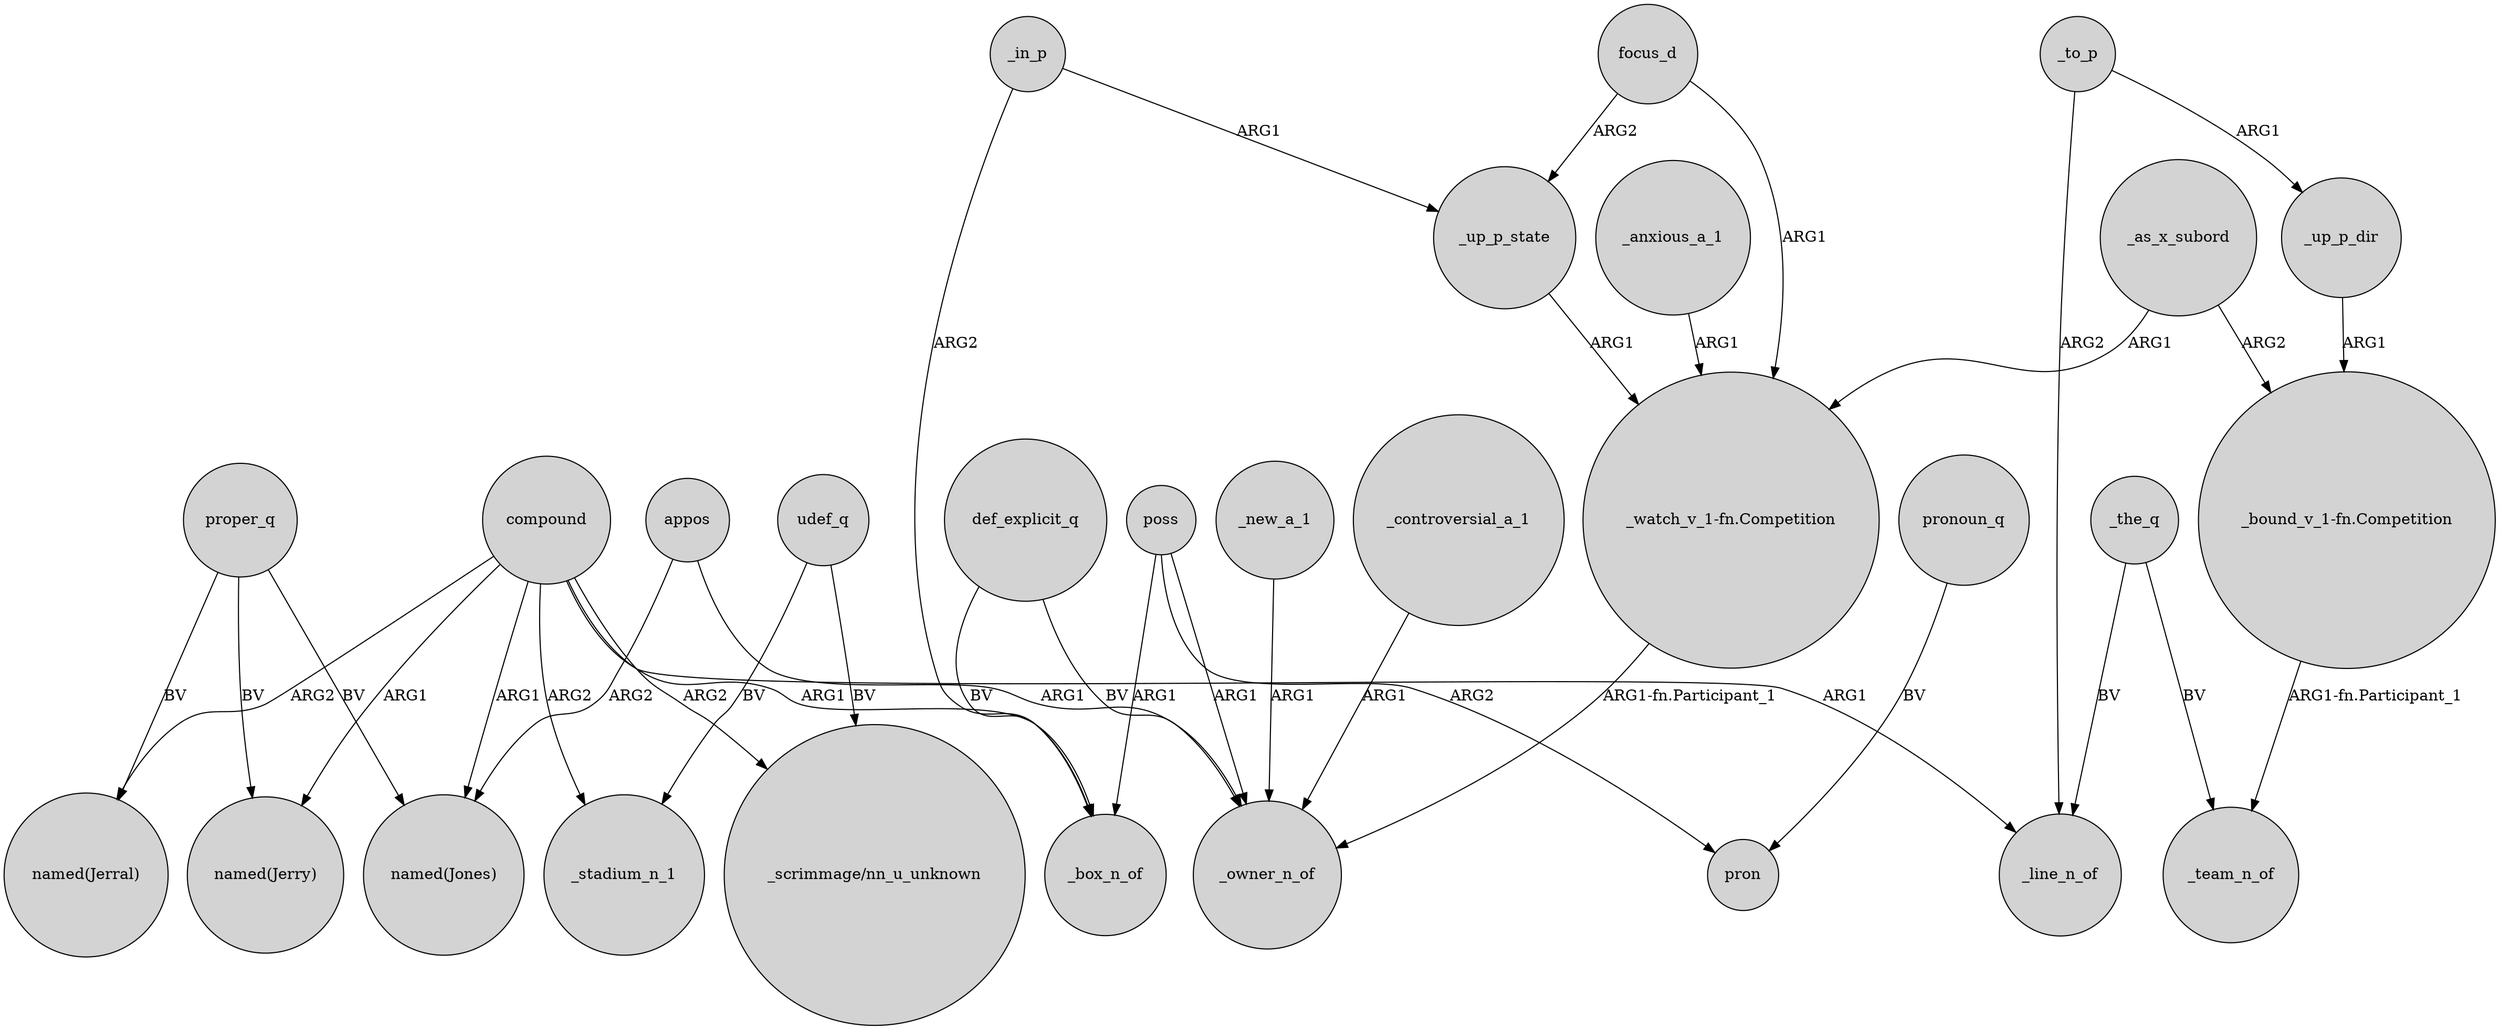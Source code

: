 digraph {
	node [shape=circle style=filled]
	compound -> "named(Jones)" [label=ARG1]
	compound -> _stadium_n_1 [label=ARG2]
	_the_q -> _line_n_of [label=BV]
	compound -> "named(Jerral)" [label=ARG2]
	_in_p -> _up_p_state [label=ARG1]
	_to_p -> _up_p_dir [label=ARG1]
	_new_a_1 -> _owner_n_of [label=ARG1]
	_up_p_state -> "_watch_v_1-fn.Competition" [label=ARG1]
	compound -> _box_n_of [label=ARG1]
	compound -> "_scrimmage/nn_u_unknown" [label=ARG2]
	_as_x_subord -> "_bound_v_1-fn.Competition" [label=ARG2]
	_to_p -> _line_n_of [label=ARG2]
	_up_p_dir -> "_bound_v_1-fn.Competition" [label=ARG1]
	proper_q -> "named(Jerral)" [label=BV]
	udef_q -> _stadium_n_1 [label=BV]
	"_watch_v_1-fn.Competition" -> _owner_n_of [label="ARG1-fn.Participant_1"]
	pronoun_q -> pron [label=BV]
	compound -> _line_n_of [label=ARG1]
	_as_x_subord -> "_watch_v_1-fn.Competition" [label=ARG1]
	poss -> pron [label=ARG2]
	compound -> "named(Jerry)" [label=ARG1]
	_in_p -> _box_n_of [label=ARG2]
	proper_q -> "named(Jerry)" [label=BV]
	poss -> _box_n_of [label=ARG1]
	focus_d -> _up_p_state [label=ARG2]
	proper_q -> "named(Jones)" [label=BV]
	_the_q -> _team_n_of [label=BV]
	_anxious_a_1 -> "_watch_v_1-fn.Competition" [label=ARG1]
	def_explicit_q -> _owner_n_of [label=BV]
	"_bound_v_1-fn.Competition" -> _team_n_of [label="ARG1-fn.Participant_1"]
	poss -> _owner_n_of [label=ARG1]
	appos -> "named(Jones)" [label=ARG2]
	udef_q -> "_scrimmage/nn_u_unknown" [label=BV]
	def_explicit_q -> _box_n_of [label=BV]
	_controversial_a_1 -> _owner_n_of [label=ARG1]
	appos -> _owner_n_of [label=ARG1]
	focus_d -> "_watch_v_1-fn.Competition" [label=ARG1]
}
